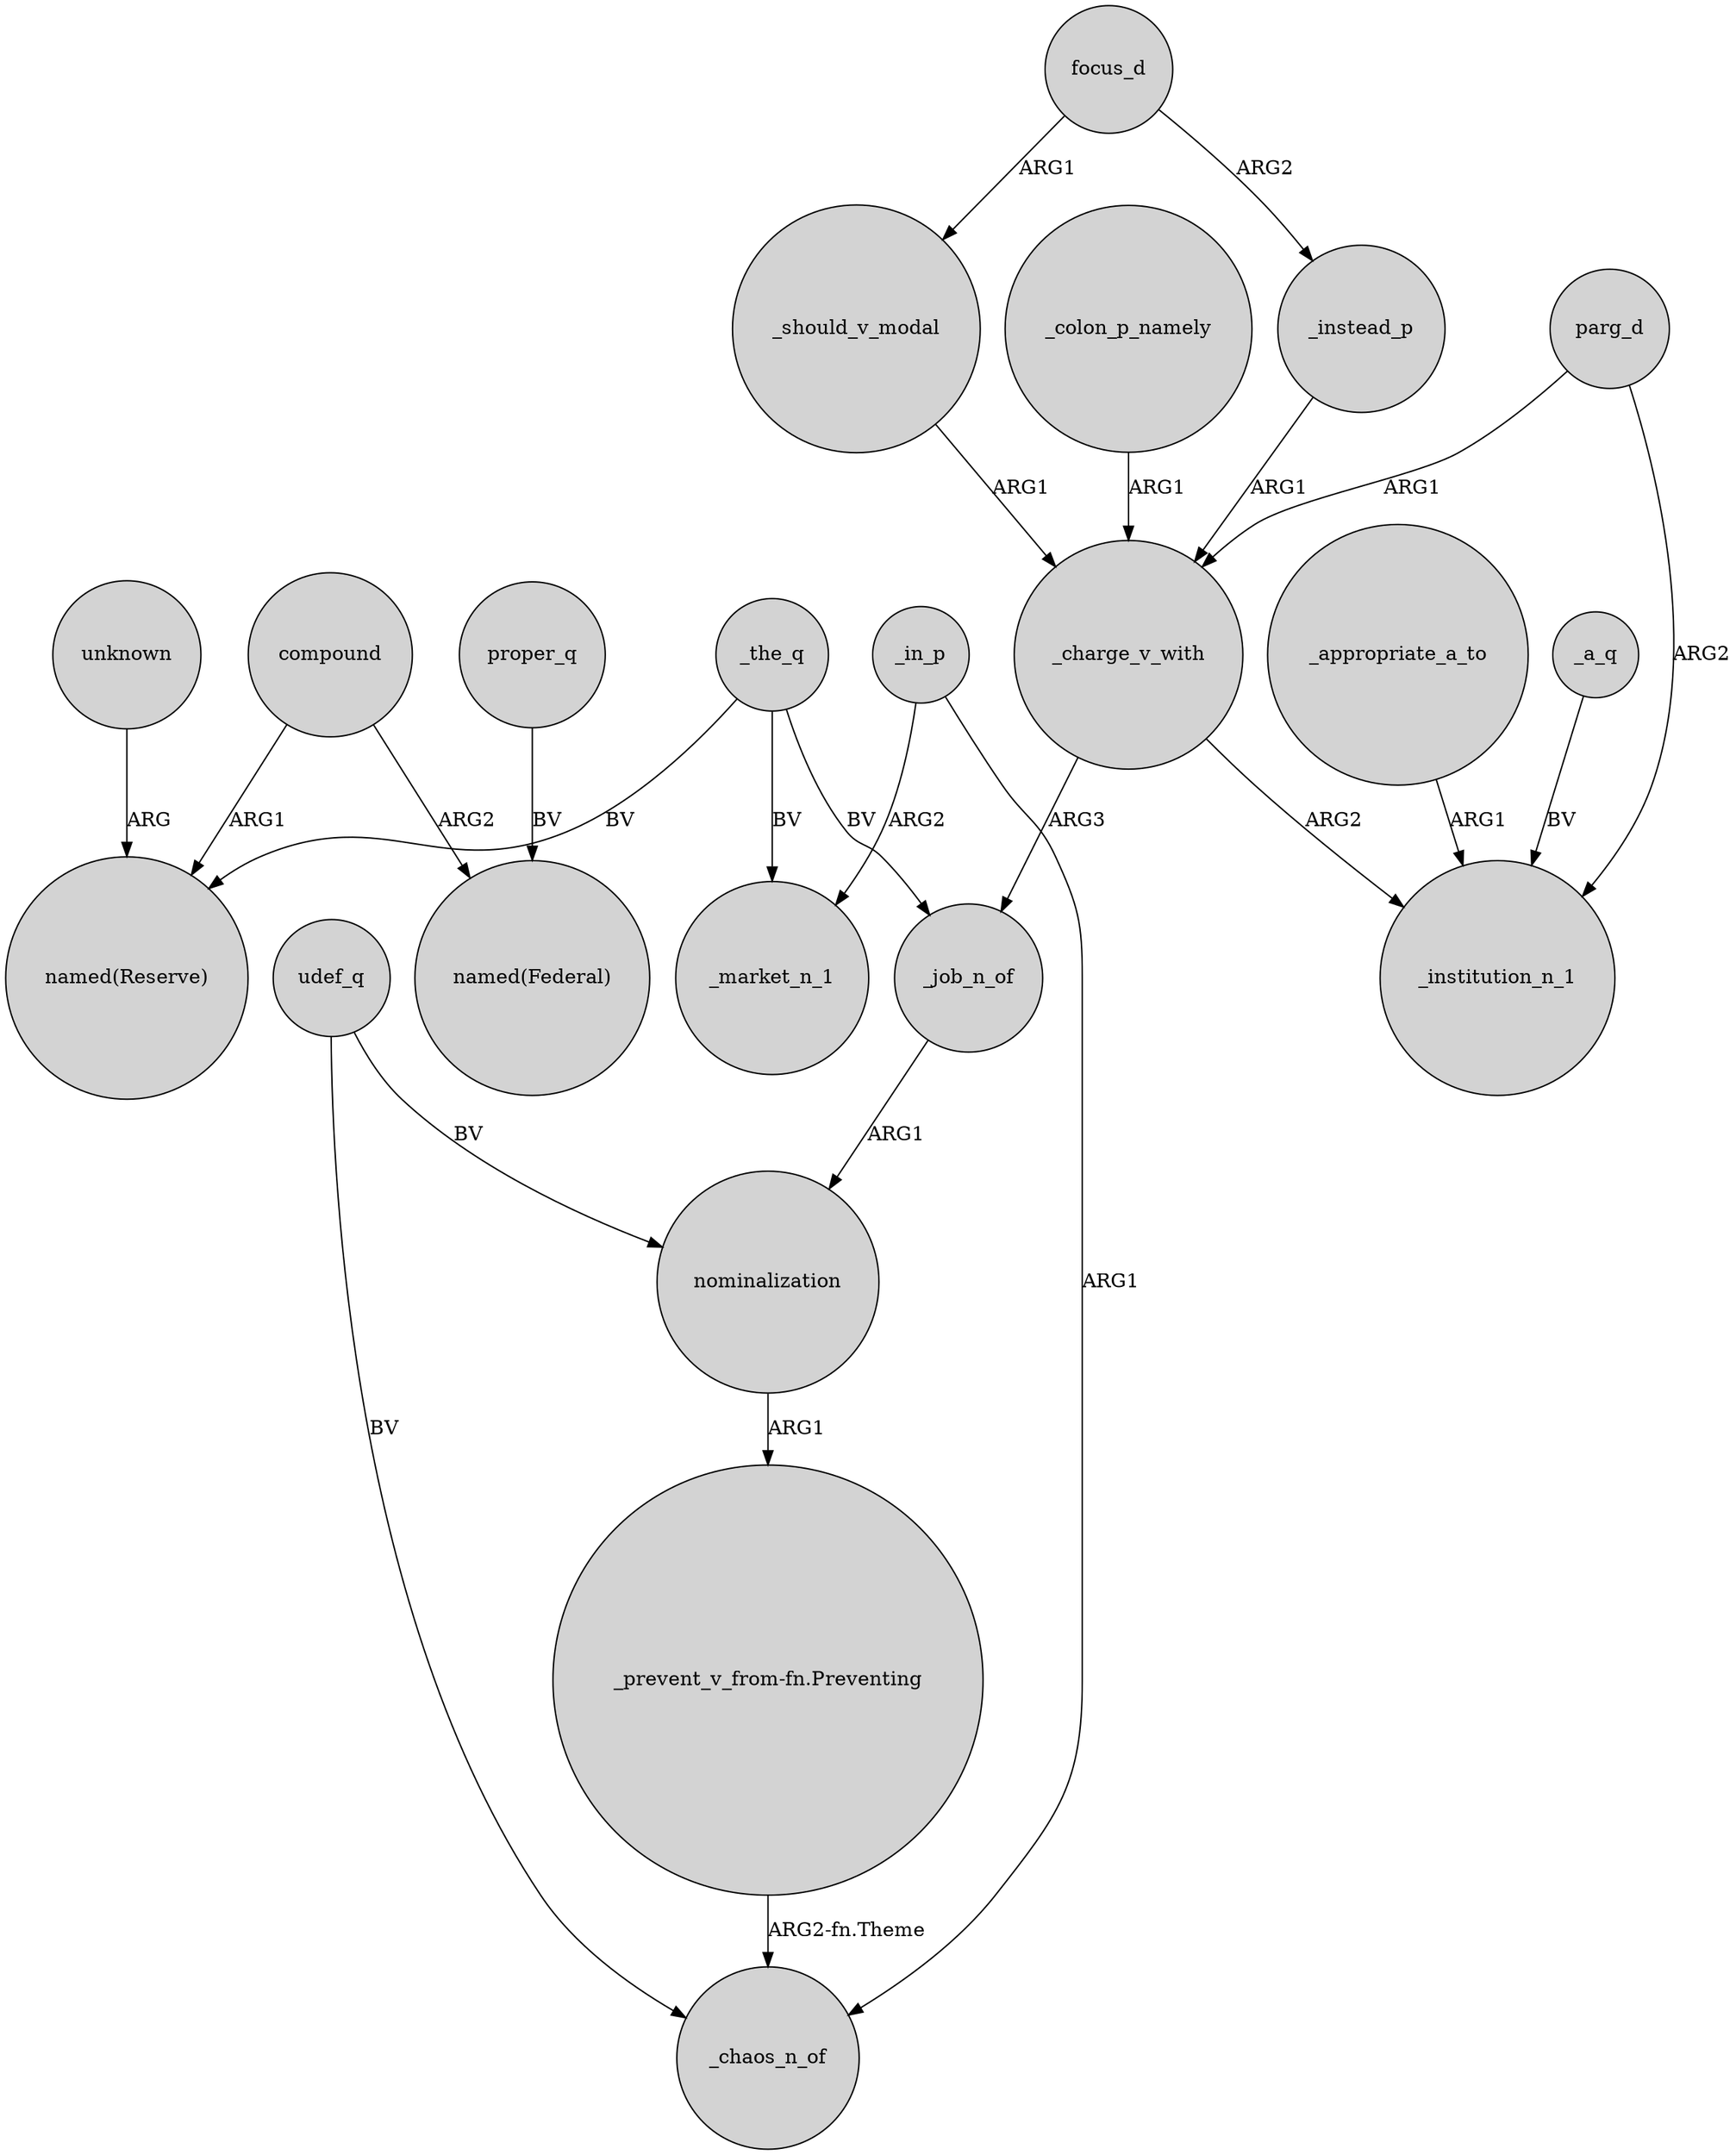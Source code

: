 digraph {
	node [shape=circle style=filled]
	compound -> "named(Reserve)" [label=ARG1]
	_charge_v_with -> _institution_n_1 [label=ARG2]
	_appropriate_a_to -> _institution_n_1 [label=ARG1]
	_the_q -> "named(Reserve)" [label=BV]
	_job_n_of -> nominalization [label=ARG1]
	_colon_p_namely -> _charge_v_with [label=ARG1]
	parg_d -> _charge_v_with [label=ARG1]
	_a_q -> _institution_n_1 [label=BV]
	_instead_p -> _charge_v_with [label=ARG1]
	udef_q -> _chaos_n_of [label=BV]
	focus_d -> _should_v_modal [label=ARG1]
	_in_p -> _chaos_n_of [label=ARG1]
	nominalization -> "_prevent_v_from-fn.Preventing" [label=ARG1]
	_the_q -> _job_n_of [label=BV]
	_charge_v_with -> _job_n_of [label=ARG3]
	udef_q -> nominalization [label=BV]
	_should_v_modal -> _charge_v_with [label=ARG1]
	proper_q -> "named(Federal)" [label=BV]
	unknown -> "named(Reserve)" [label=ARG]
	_in_p -> _market_n_1 [label=ARG2]
	parg_d -> _institution_n_1 [label=ARG2]
	"_prevent_v_from-fn.Preventing" -> _chaos_n_of [label="ARG2-fn.Theme"]
	_the_q -> _market_n_1 [label=BV]
	compound -> "named(Federal)" [label=ARG2]
	focus_d -> _instead_p [label=ARG2]
}
